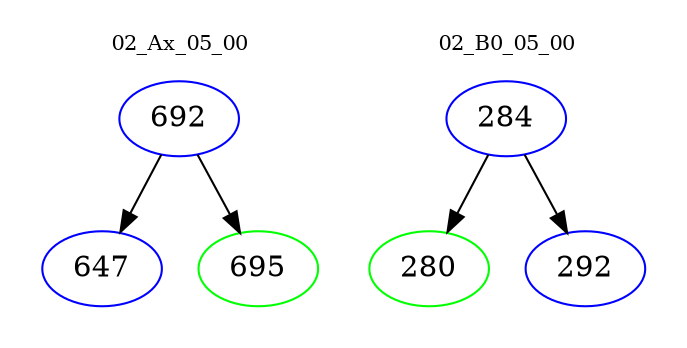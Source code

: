digraph{
subgraph cluster_0 {
color = white
label = "02_Ax_05_00";
fontsize=10;
T0_692 [label="692", color="blue"]
T0_692 -> T0_647 [color="black"]
T0_647 [label="647", color="blue"]
T0_692 -> T0_695 [color="black"]
T0_695 [label="695", color="green"]
}
subgraph cluster_1 {
color = white
label = "02_B0_05_00";
fontsize=10;
T1_284 [label="284", color="blue"]
T1_284 -> T1_280 [color="black"]
T1_280 [label="280", color="green"]
T1_284 -> T1_292 [color="black"]
T1_292 [label="292", color="blue"]
}
}
